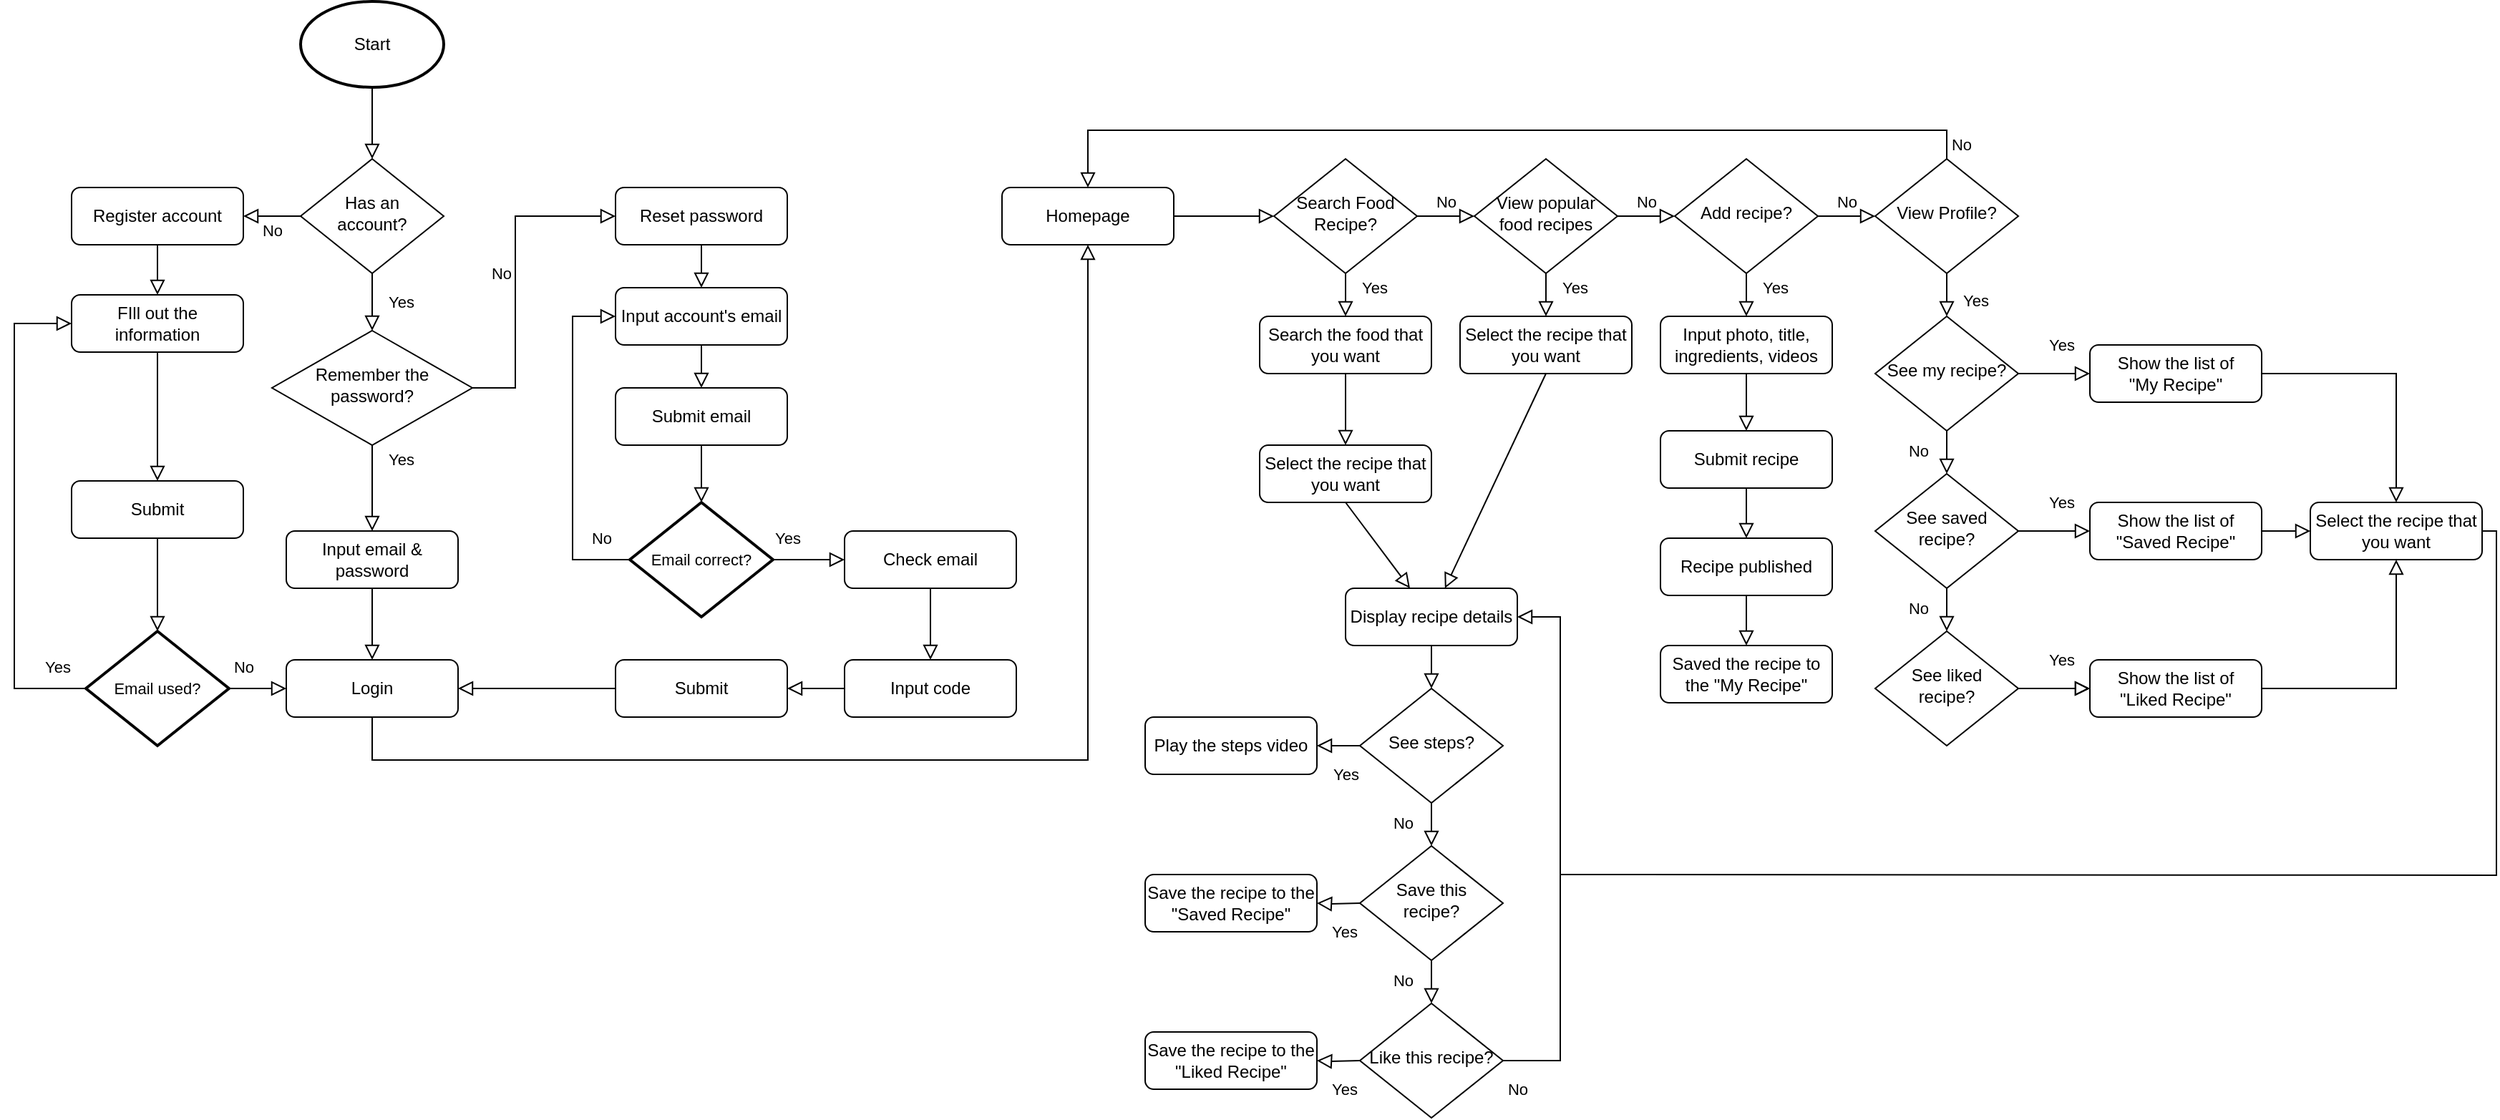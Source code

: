 <mxfile version="22.0.4" type="github">
  <diagram id="C5RBs43oDa-KdzZeNtuy" name="Page-1">
    <mxGraphModel dx="3150" dy="1643" grid="1" gridSize="10" guides="1" tooltips="1" connect="1" arrows="1" fold="1" page="1" pageScale="1" pageWidth="827" pageHeight="1169" math="0" shadow="0">
      <root>
        <mxCell id="WIyWlLk6GJQsqaUBKTNV-0" />
        <mxCell id="WIyWlLk6GJQsqaUBKTNV-1" parent="WIyWlLk6GJQsqaUBKTNV-0" />
        <mxCell id="WIyWlLk6GJQsqaUBKTNV-2" value="" style="rounded=0;html=1;jettySize=auto;orthogonalLoop=1;fontSize=11;endArrow=block;endFill=0;endSize=8;strokeWidth=1;shadow=0;labelBackgroundColor=none;edgeStyle=orthogonalEdgeStyle;exitX=0.5;exitY=1;exitDx=0;exitDy=0;exitPerimeter=0;" parent="WIyWlLk6GJQsqaUBKTNV-1" source="QnkBfAuby-8ETpN3tcD6-1" target="WIyWlLk6GJQsqaUBKTNV-6" edge="1">
          <mxGeometry relative="1" as="geometry">
            <mxPoint x="300" y="120" as="sourcePoint" />
          </mxGeometry>
        </mxCell>
        <mxCell id="WIyWlLk6GJQsqaUBKTNV-4" value="Yes" style="rounded=0;html=1;jettySize=auto;orthogonalLoop=1;fontSize=11;endArrow=block;endFill=0;endSize=8;strokeWidth=1;shadow=0;labelBackgroundColor=none;edgeStyle=orthogonalEdgeStyle;" parent="WIyWlLk6GJQsqaUBKTNV-1" source="WIyWlLk6GJQsqaUBKTNV-6" target="WIyWlLk6GJQsqaUBKTNV-10" edge="1">
          <mxGeometry y="20" relative="1" as="geometry">
            <mxPoint as="offset" />
          </mxGeometry>
        </mxCell>
        <mxCell id="WIyWlLk6GJQsqaUBKTNV-5" value="No" style="edgeStyle=orthogonalEdgeStyle;rounded=0;html=1;jettySize=auto;orthogonalLoop=1;fontSize=11;endArrow=block;endFill=0;endSize=8;strokeWidth=1;shadow=0;labelBackgroundColor=none;" parent="WIyWlLk6GJQsqaUBKTNV-1" source="WIyWlLk6GJQsqaUBKTNV-6" target="WIyWlLk6GJQsqaUBKTNV-7" edge="1">
          <mxGeometry y="10" relative="1" as="geometry">
            <mxPoint as="offset" />
          </mxGeometry>
        </mxCell>
        <mxCell id="WIyWlLk6GJQsqaUBKTNV-6" value="Has an account?" style="rhombus;whiteSpace=wrap;html=1;shadow=0;fontFamily=Helvetica;fontSize=12;align=center;strokeWidth=1;spacing=6;spacingTop=-4;" parent="WIyWlLk6GJQsqaUBKTNV-1" vertex="1">
          <mxGeometry x="250" y="170" width="100" height="80" as="geometry" />
        </mxCell>
        <mxCell id="WIyWlLk6GJQsqaUBKTNV-7" value="Register account" style="rounded=1;whiteSpace=wrap;html=1;fontSize=12;glass=0;strokeWidth=1;shadow=0;" parent="WIyWlLk6GJQsqaUBKTNV-1" vertex="1">
          <mxGeometry x="90" y="190" width="120" height="40" as="geometry" />
        </mxCell>
        <mxCell id="WIyWlLk6GJQsqaUBKTNV-8" value="Yes" style="rounded=0;html=1;jettySize=auto;orthogonalLoop=1;fontSize=11;endArrow=block;endFill=0;endSize=8;strokeWidth=1;shadow=0;labelBackgroundColor=none;edgeStyle=orthogonalEdgeStyle;exitX=0.5;exitY=1;exitDx=0;exitDy=0;" parent="WIyWlLk6GJQsqaUBKTNV-1" source="QnkBfAuby-8ETpN3tcD6-7" target="WIyWlLk6GJQsqaUBKTNV-11" edge="1">
          <mxGeometry x="-1" y="92" relative="1" as="geometry">
            <mxPoint x="-72" y="-90" as="offset" />
            <mxPoint x="300" y="490" as="sourcePoint" />
          </mxGeometry>
        </mxCell>
        <mxCell id="WIyWlLk6GJQsqaUBKTNV-9" value="No" style="edgeStyle=orthogonalEdgeStyle;rounded=0;html=1;jettySize=auto;orthogonalLoop=1;fontSize=11;endArrow=block;endFill=0;endSize=8;strokeWidth=1;shadow=0;labelBackgroundColor=none;entryX=0;entryY=0.5;entryDx=0;entryDy=0;" parent="WIyWlLk6GJQsqaUBKTNV-1" source="WIyWlLk6GJQsqaUBKTNV-10" target="WIyWlLk6GJQsqaUBKTNV-12" edge="1">
          <mxGeometry y="10" relative="1" as="geometry">
            <mxPoint as="offset" />
            <Array as="points">
              <mxPoint x="400" y="330" />
              <mxPoint x="400" y="210" />
            </Array>
          </mxGeometry>
        </mxCell>
        <mxCell id="WIyWlLk6GJQsqaUBKTNV-10" value="Remember the password?" style="rhombus;whiteSpace=wrap;html=1;shadow=0;fontFamily=Helvetica;fontSize=12;align=center;strokeWidth=1;spacing=6;spacingTop=-4;" parent="WIyWlLk6GJQsqaUBKTNV-1" vertex="1">
          <mxGeometry x="230" y="290" width="140" height="80" as="geometry" />
        </mxCell>
        <mxCell id="QnkBfAuby-8ETpN3tcD6-15" style="edgeStyle=orthogonalEdgeStyle;shape=connector;rounded=0;orthogonalLoop=1;jettySize=auto;html=1;shadow=0;labelBackgroundColor=none;strokeColor=default;strokeWidth=1;align=center;verticalAlign=middle;fontFamily=Helvetica;fontSize=11;fontColor=default;endArrow=block;endFill=0;endSize=8;" parent="WIyWlLk6GJQsqaUBKTNV-1" source="WIyWlLk6GJQsqaUBKTNV-11" target="QnkBfAuby-8ETpN3tcD6-14" edge="1">
          <mxGeometry relative="1" as="geometry">
            <Array as="points">
              <mxPoint x="300" y="590" />
              <mxPoint x="800" y="590" />
            </Array>
          </mxGeometry>
        </mxCell>
        <mxCell id="WIyWlLk6GJQsqaUBKTNV-11" value="Login" style="rounded=1;whiteSpace=wrap;html=1;fontSize=12;glass=0;strokeWidth=1;shadow=0;" parent="WIyWlLk6GJQsqaUBKTNV-1" vertex="1">
          <mxGeometry x="240" y="520" width="120" height="40" as="geometry" />
        </mxCell>
        <mxCell id="QnkBfAuby-8ETpN3tcD6-28" style="edgeStyle=orthogonalEdgeStyle;shape=connector;rounded=0;orthogonalLoop=1;jettySize=auto;html=1;exitX=0.5;exitY=1;exitDx=0;exitDy=0;shadow=0;labelBackgroundColor=none;strokeColor=default;strokeWidth=1;align=center;verticalAlign=middle;fontFamily=Helvetica;fontSize=11;fontColor=default;endArrow=block;endFill=0;endSize=8;" parent="WIyWlLk6GJQsqaUBKTNV-1" source="WIyWlLk6GJQsqaUBKTNV-12" target="QnkBfAuby-8ETpN3tcD6-26" edge="1">
          <mxGeometry relative="1" as="geometry" />
        </mxCell>
        <mxCell id="WIyWlLk6GJQsqaUBKTNV-12" value="Reset password" style="rounded=1;whiteSpace=wrap;html=1;fontSize=12;glass=0;strokeWidth=1;shadow=0;" parent="WIyWlLk6GJQsqaUBKTNV-1" vertex="1">
          <mxGeometry x="470" y="190" width="120" height="40" as="geometry" />
        </mxCell>
        <mxCell id="QnkBfAuby-8ETpN3tcD6-1" value="Start" style="strokeWidth=2;html=1;shape=mxgraph.flowchart.start_1;whiteSpace=wrap;" parent="WIyWlLk6GJQsqaUBKTNV-1" vertex="1">
          <mxGeometry x="250" y="60" width="100" height="60" as="geometry" />
        </mxCell>
        <mxCell id="QnkBfAuby-8ETpN3tcD6-4" value="" style="rounded=0;html=1;jettySize=auto;orthogonalLoop=1;fontSize=11;endArrow=block;endFill=0;endSize=8;strokeWidth=1;shadow=0;labelBackgroundColor=none;edgeStyle=orthogonalEdgeStyle;entryX=0.5;entryY=0;entryDx=0;entryDy=0;" parent="WIyWlLk6GJQsqaUBKTNV-1" source="WIyWlLk6GJQsqaUBKTNV-10" target="QnkBfAuby-8ETpN3tcD6-7" edge="1">
          <mxGeometry x="0.333" y="20" relative="1" as="geometry">
            <mxPoint as="offset" />
            <mxPoint x="300" y="370" as="sourcePoint" />
            <mxPoint x="300" y="430" as="targetPoint" />
          </mxGeometry>
        </mxCell>
        <mxCell id="QnkBfAuby-8ETpN3tcD6-5" value="FIll out the information" style="rounded=1;whiteSpace=wrap;html=1;fontSize=12;glass=0;strokeWidth=1;shadow=0;" parent="WIyWlLk6GJQsqaUBKTNV-1" vertex="1">
          <mxGeometry x="90" y="265" width="120" height="40" as="geometry" />
        </mxCell>
        <mxCell id="QnkBfAuby-8ETpN3tcD6-7" value="Input email &amp;amp; password" style="rounded=1;whiteSpace=wrap;html=1;fontSize=12;glass=0;strokeWidth=1;shadow=0;" parent="WIyWlLk6GJQsqaUBKTNV-1" vertex="1">
          <mxGeometry x="240" y="430" width="120" height="40" as="geometry" />
        </mxCell>
        <mxCell id="QnkBfAuby-8ETpN3tcD6-9" value="" style="edgeStyle=orthogonalEdgeStyle;rounded=0;html=1;jettySize=auto;orthogonalLoop=1;fontSize=11;endArrow=block;endFill=0;endSize=8;strokeWidth=1;shadow=0;labelBackgroundColor=none;" parent="WIyWlLk6GJQsqaUBKTNV-1" source="WIyWlLk6GJQsqaUBKTNV-7" target="QnkBfAuby-8ETpN3tcD6-5" edge="1">
          <mxGeometry y="10" relative="1" as="geometry">
            <mxPoint as="offset" />
            <mxPoint x="490" y="220" as="sourcePoint" />
            <mxPoint x="550" y="220" as="targetPoint" />
          </mxGeometry>
        </mxCell>
        <mxCell id="QnkBfAuby-8ETpN3tcD6-10" value="" style="edgeStyle=orthogonalEdgeStyle;rounded=0;html=1;jettySize=auto;orthogonalLoop=1;fontSize=11;endArrow=block;endFill=0;endSize=8;strokeWidth=1;shadow=0;labelBackgroundColor=none;" parent="WIyWlLk6GJQsqaUBKTNV-1" source="QnkBfAuby-8ETpN3tcD6-16" target="QnkBfAuby-8ETpN3tcD6-5" edge="1">
          <mxGeometry y="10" relative="1" as="geometry">
            <mxPoint as="offset" />
            <mxPoint x="-140" y="450" as="sourcePoint" />
            <mxPoint x="-60" y="390" as="targetPoint" />
            <Array as="points">
              <mxPoint x="50" y="540" />
              <mxPoint x="50" y="285" />
            </Array>
          </mxGeometry>
        </mxCell>
        <mxCell id="QnkBfAuby-8ETpN3tcD6-13" style="edgeStyle=orthogonalEdgeStyle;shape=connector;rounded=0;orthogonalLoop=1;jettySize=auto;html=1;exitX=1;exitY=0.5;exitDx=0;exitDy=0;shadow=0;labelBackgroundColor=none;strokeColor=default;strokeWidth=1;align=center;verticalAlign=middle;fontFamily=Helvetica;fontSize=11;fontColor=default;endArrow=block;endFill=0;endSize=8;entryX=0;entryY=0.5;entryDx=0;entryDy=0;exitPerimeter=0;" parent="WIyWlLk6GJQsqaUBKTNV-1" source="QnkBfAuby-8ETpN3tcD6-16" target="WIyWlLk6GJQsqaUBKTNV-11" edge="1">
          <mxGeometry relative="1" as="geometry">
            <mxPoint x="360" y="540" as="targetPoint" />
          </mxGeometry>
        </mxCell>
        <mxCell id="IYtLKer7iQLUhPNdhKc--1" style="edgeStyle=orthogonalEdgeStyle;shape=connector;rounded=0;orthogonalLoop=1;jettySize=auto;html=1;exitX=1;exitY=0.5;exitDx=0;exitDy=0;shadow=0;labelBackgroundColor=none;strokeColor=default;strokeWidth=1;align=center;verticalAlign=middle;fontFamily=Helvetica;fontSize=11;fontColor=default;endArrow=block;endFill=0;endSize=8;" edge="1" parent="WIyWlLk6GJQsqaUBKTNV-1" source="QnkBfAuby-8ETpN3tcD6-14" target="QnkBfAuby-8ETpN3tcD6-46">
          <mxGeometry relative="1" as="geometry" />
        </mxCell>
        <mxCell id="QnkBfAuby-8ETpN3tcD6-14" value="Homepage" style="rounded=1;whiteSpace=wrap;html=1;fontSize=12;glass=0;strokeWidth=1;shadow=0;" parent="WIyWlLk6GJQsqaUBKTNV-1" vertex="1">
          <mxGeometry x="740" y="190" width="120" height="40" as="geometry" />
        </mxCell>
        <mxCell id="QnkBfAuby-8ETpN3tcD6-16" value="Email used?" style="strokeWidth=2;html=1;shape=mxgraph.flowchart.decision;whiteSpace=wrap;fontFamily=Helvetica;fontSize=11;fontColor=default;" parent="WIyWlLk6GJQsqaUBKTNV-1" vertex="1">
          <mxGeometry x="100" y="500" width="100" height="80" as="geometry" />
        </mxCell>
        <mxCell id="QnkBfAuby-8ETpN3tcD6-17" value="" style="edgeStyle=orthogonalEdgeStyle;rounded=0;html=1;jettySize=auto;orthogonalLoop=1;fontSize=11;endArrow=block;endFill=0;endSize=8;strokeWidth=1;shadow=0;labelBackgroundColor=none;exitX=0.5;exitY=1;exitDx=0;exitDy=0;entryX=0.5;entryY=0;entryDx=0;entryDy=0;entryPerimeter=0;" parent="WIyWlLk6GJQsqaUBKTNV-1" source="QnkBfAuby-8ETpN3tcD6-11" target="QnkBfAuby-8ETpN3tcD6-16" edge="1">
          <mxGeometry y="10" relative="1" as="geometry">
            <mxPoint as="offset" />
            <mxPoint x="-20" y="370" as="sourcePoint" />
            <mxPoint x="-20" y="530" as="targetPoint" />
          </mxGeometry>
        </mxCell>
        <mxCell id="QnkBfAuby-8ETpN3tcD6-22" value="" style="edgeStyle=orthogonalEdgeStyle;rounded=0;html=1;jettySize=auto;orthogonalLoop=1;fontSize=11;endArrow=block;endFill=0;endSize=8;strokeWidth=1;shadow=0;labelBackgroundColor=none;exitX=0.5;exitY=1;exitDx=0;exitDy=0;entryX=0.5;entryY=0;entryDx=0;entryDy=0;entryPerimeter=0;" parent="WIyWlLk6GJQsqaUBKTNV-1" source="QnkBfAuby-8ETpN3tcD6-5" target="QnkBfAuby-8ETpN3tcD6-11" edge="1">
          <mxGeometry y="10" relative="1" as="geometry">
            <mxPoint as="offset" />
            <mxPoint x="150" y="305" as="sourcePoint" />
            <mxPoint x="-23" y="620" as="targetPoint" />
          </mxGeometry>
        </mxCell>
        <mxCell id="QnkBfAuby-8ETpN3tcD6-11" value="Submit" style="rounded=1;whiteSpace=wrap;html=1;fontSize=12;glass=0;strokeWidth=1;shadow=0;" parent="WIyWlLk6GJQsqaUBKTNV-1" vertex="1">
          <mxGeometry x="90" y="395" width="120" height="40" as="geometry" />
        </mxCell>
        <mxCell id="QnkBfAuby-8ETpN3tcD6-23" value="No" style="text;html=1;align=center;verticalAlign=middle;resizable=0;points=[];autosize=1;strokeColor=none;fillColor=none;fontSize=11;fontFamily=Helvetica;fontColor=default;" parent="WIyWlLk6GJQsqaUBKTNV-1" vertex="1">
          <mxGeometry x="190" y="510" width="40" height="30" as="geometry" />
        </mxCell>
        <mxCell id="QnkBfAuby-8ETpN3tcD6-24" value="Yes" style="text;html=1;align=center;verticalAlign=middle;resizable=0;points=[];autosize=1;strokeColor=none;fillColor=none;fontSize=11;fontFamily=Helvetica;fontColor=default;" parent="WIyWlLk6GJQsqaUBKTNV-1" vertex="1">
          <mxGeometry x="60" y="510" width="40" height="30" as="geometry" />
        </mxCell>
        <mxCell id="QnkBfAuby-8ETpN3tcD6-29" style="edgeStyle=orthogonalEdgeStyle;shape=connector;rounded=0;orthogonalLoop=1;jettySize=auto;html=1;exitX=0.5;exitY=1;exitDx=0;exitDy=0;entryX=0.5;entryY=0;entryDx=0;entryDy=0;shadow=0;labelBackgroundColor=none;strokeColor=default;strokeWidth=1;align=center;verticalAlign=middle;fontFamily=Helvetica;fontSize=11;fontColor=default;endArrow=block;endFill=0;endSize=8;entryPerimeter=0;" parent="WIyWlLk6GJQsqaUBKTNV-1" source="QnkBfAuby-8ETpN3tcD6-35" target="QnkBfAuby-8ETpN3tcD6-30" edge="1">
          <mxGeometry relative="1" as="geometry">
            <mxPoint x="530" y="340" as="targetPoint" />
          </mxGeometry>
        </mxCell>
        <mxCell id="QnkBfAuby-8ETpN3tcD6-36" style="edgeStyle=orthogonalEdgeStyle;shape=connector;rounded=0;orthogonalLoop=1;jettySize=auto;html=1;exitX=0.5;exitY=1;exitDx=0;exitDy=0;entryX=0.5;entryY=0;entryDx=0;entryDy=0;shadow=0;labelBackgroundColor=none;strokeColor=default;strokeWidth=1;align=center;verticalAlign=middle;fontFamily=Helvetica;fontSize=11;fontColor=default;endArrow=block;endFill=0;endSize=8;" parent="WIyWlLk6GJQsqaUBKTNV-1" source="QnkBfAuby-8ETpN3tcD6-26" target="QnkBfAuby-8ETpN3tcD6-35" edge="1">
          <mxGeometry relative="1" as="geometry" />
        </mxCell>
        <mxCell id="QnkBfAuby-8ETpN3tcD6-26" value="Input account&#39;s email" style="rounded=1;whiteSpace=wrap;html=1;fontSize=12;glass=0;strokeWidth=1;shadow=0;" parent="WIyWlLk6GJQsqaUBKTNV-1" vertex="1">
          <mxGeometry x="470" y="260" width="120" height="40" as="geometry" />
        </mxCell>
        <mxCell id="QnkBfAuby-8ETpN3tcD6-31" style="edgeStyle=orthogonalEdgeStyle;shape=connector;rounded=0;orthogonalLoop=1;jettySize=auto;html=1;exitX=0;exitY=0.5;exitDx=0;exitDy=0;exitPerimeter=0;entryX=0;entryY=0.5;entryDx=0;entryDy=0;shadow=0;labelBackgroundColor=none;strokeColor=default;strokeWidth=1;align=center;verticalAlign=middle;fontFamily=Helvetica;fontSize=11;fontColor=default;endArrow=block;endFill=0;endSize=8;" parent="WIyWlLk6GJQsqaUBKTNV-1" source="QnkBfAuby-8ETpN3tcD6-30" target="QnkBfAuby-8ETpN3tcD6-26" edge="1">
          <mxGeometry relative="1" as="geometry">
            <Array as="points">
              <mxPoint x="440" y="450" />
              <mxPoint x="440" y="280" />
            </Array>
          </mxGeometry>
        </mxCell>
        <mxCell id="QnkBfAuby-8ETpN3tcD6-40" style="edgeStyle=orthogonalEdgeStyle;shape=connector;rounded=0;orthogonalLoop=1;jettySize=auto;html=1;shadow=0;labelBackgroundColor=none;strokeColor=default;strokeWidth=1;align=center;verticalAlign=middle;fontFamily=Helvetica;fontSize=11;fontColor=default;endArrow=block;endFill=0;endSize=8;" parent="WIyWlLk6GJQsqaUBKTNV-1" source="QnkBfAuby-8ETpN3tcD6-30" target="QnkBfAuby-8ETpN3tcD6-37" edge="1">
          <mxGeometry relative="1" as="geometry" />
        </mxCell>
        <mxCell id="QnkBfAuby-8ETpN3tcD6-30" value="Email correct?" style="strokeWidth=2;html=1;shape=mxgraph.flowchart.decision;whiteSpace=wrap;fontFamily=Helvetica;fontSize=11;fontColor=default;" parent="WIyWlLk6GJQsqaUBKTNV-1" vertex="1">
          <mxGeometry x="480" y="410" width="100" height="80" as="geometry" />
        </mxCell>
        <mxCell id="QnkBfAuby-8ETpN3tcD6-33" value="No" style="text;html=1;align=center;verticalAlign=middle;resizable=0;points=[];autosize=1;strokeColor=none;fillColor=none;fontSize=11;fontFamily=Helvetica;fontColor=default;" parent="WIyWlLk6GJQsqaUBKTNV-1" vertex="1">
          <mxGeometry x="440" y="420" width="40" height="30" as="geometry" />
        </mxCell>
        <mxCell id="QnkBfAuby-8ETpN3tcD6-34" value="Yes" style="text;html=1;align=center;verticalAlign=middle;resizable=0;points=[];autosize=1;strokeColor=none;fillColor=none;fontSize=11;fontFamily=Helvetica;fontColor=default;" parent="WIyWlLk6GJQsqaUBKTNV-1" vertex="1">
          <mxGeometry x="570" y="420" width="40" height="30" as="geometry" />
        </mxCell>
        <mxCell id="QnkBfAuby-8ETpN3tcD6-35" value="Submit email" style="rounded=1;whiteSpace=wrap;html=1;fontSize=12;glass=0;strokeWidth=1;shadow=0;" parent="WIyWlLk6GJQsqaUBKTNV-1" vertex="1">
          <mxGeometry x="470" y="330" width="120" height="40" as="geometry" />
        </mxCell>
        <mxCell id="QnkBfAuby-8ETpN3tcD6-41" style="edgeStyle=orthogonalEdgeStyle;shape=connector;rounded=0;orthogonalLoop=1;jettySize=auto;html=1;shadow=0;labelBackgroundColor=none;strokeColor=default;strokeWidth=1;align=center;verticalAlign=middle;fontFamily=Helvetica;fontSize=11;fontColor=default;endArrow=block;endFill=0;endSize=8;" parent="WIyWlLk6GJQsqaUBKTNV-1" source="QnkBfAuby-8ETpN3tcD6-37" target="QnkBfAuby-8ETpN3tcD6-38" edge="1">
          <mxGeometry relative="1" as="geometry" />
        </mxCell>
        <mxCell id="QnkBfAuby-8ETpN3tcD6-37" value="Check email" style="rounded=1;whiteSpace=wrap;html=1;fontSize=12;glass=0;strokeWidth=1;shadow=0;" parent="WIyWlLk6GJQsqaUBKTNV-1" vertex="1">
          <mxGeometry x="630" y="430" width="120" height="40" as="geometry" />
        </mxCell>
        <mxCell id="QnkBfAuby-8ETpN3tcD6-42" style="edgeStyle=orthogonalEdgeStyle;shape=connector;rounded=0;orthogonalLoop=1;jettySize=auto;html=1;shadow=0;labelBackgroundColor=none;strokeColor=default;strokeWidth=1;align=center;verticalAlign=middle;fontFamily=Helvetica;fontSize=11;fontColor=default;endArrow=block;endFill=0;endSize=8;" parent="WIyWlLk6GJQsqaUBKTNV-1" source="QnkBfAuby-8ETpN3tcD6-38" target="QnkBfAuby-8ETpN3tcD6-39" edge="1">
          <mxGeometry relative="1" as="geometry" />
        </mxCell>
        <mxCell id="QnkBfAuby-8ETpN3tcD6-38" value="Input code" style="rounded=1;whiteSpace=wrap;html=1;fontSize=12;glass=0;strokeWidth=1;shadow=0;" parent="WIyWlLk6GJQsqaUBKTNV-1" vertex="1">
          <mxGeometry x="630" y="520" width="120" height="40" as="geometry" />
        </mxCell>
        <mxCell id="QnkBfAuby-8ETpN3tcD6-43" style="edgeStyle=orthogonalEdgeStyle;shape=connector;rounded=0;orthogonalLoop=1;jettySize=auto;html=1;shadow=0;labelBackgroundColor=none;strokeColor=default;strokeWidth=1;align=center;verticalAlign=middle;fontFamily=Helvetica;fontSize=11;fontColor=default;endArrow=block;endFill=0;endSize=8;" parent="WIyWlLk6GJQsqaUBKTNV-1" source="QnkBfAuby-8ETpN3tcD6-39" target="WIyWlLk6GJQsqaUBKTNV-11" edge="1">
          <mxGeometry relative="1" as="geometry" />
        </mxCell>
        <mxCell id="QnkBfAuby-8ETpN3tcD6-39" value="Submit" style="rounded=1;whiteSpace=wrap;html=1;fontSize=12;glass=0;strokeWidth=1;shadow=0;" parent="WIyWlLk6GJQsqaUBKTNV-1" vertex="1">
          <mxGeometry x="470" y="520" width="120" height="40" as="geometry" />
        </mxCell>
        <mxCell id="QnkBfAuby-8ETpN3tcD6-45" value="No" style="rounded=0;html=1;jettySize=auto;orthogonalLoop=1;fontSize=11;endArrow=block;endFill=0;endSize=8;strokeWidth=1;shadow=0;labelBackgroundColor=none;edgeStyle=orthogonalEdgeStyle;" parent="WIyWlLk6GJQsqaUBKTNV-1" source="QnkBfAuby-8ETpN3tcD6-46" target="IYtLKer7iQLUhPNdhKc--2" edge="1">
          <mxGeometry y="10" relative="1" as="geometry">
            <mxPoint as="offset" />
            <mxPoint x="1070" y="210" as="targetPoint" />
          </mxGeometry>
        </mxCell>
        <mxCell id="QnkBfAuby-8ETpN3tcD6-46" value="Search Food Recipe?" style="rhombus;whiteSpace=wrap;html=1;shadow=0;fontFamily=Helvetica;fontSize=12;align=center;strokeWidth=1;spacing=6;spacingTop=-4;" parent="WIyWlLk6GJQsqaUBKTNV-1" vertex="1">
          <mxGeometry x="930" y="170" width="100" height="80" as="geometry" />
        </mxCell>
        <mxCell id="IYtLKer7iQLUhPNdhKc--2" value="View popular food recipes" style="rhombus;whiteSpace=wrap;html=1;shadow=0;fontFamily=Helvetica;fontSize=12;align=center;strokeWidth=1;spacing=6;spacingTop=-4;" vertex="1" parent="WIyWlLk6GJQsqaUBKTNV-1">
          <mxGeometry x="1070" y="170" width="100" height="80" as="geometry" />
        </mxCell>
        <mxCell id="IYtLKer7iQLUhPNdhKc--8" style="shape=connector;rounded=0;orthogonalLoop=1;jettySize=auto;html=1;exitX=0.5;exitY=1;exitDx=0;exitDy=0;shadow=0;labelBackgroundColor=none;strokeColor=default;strokeWidth=1;align=center;verticalAlign=middle;fontFamily=Helvetica;fontSize=11;fontColor=default;endArrow=block;endFill=0;endSize=8;" edge="1" parent="WIyWlLk6GJQsqaUBKTNV-1" source="IYtLKer7iQLUhPNdhKc--18" target="IYtLKer7iQLUhPNdhKc--7">
          <mxGeometry relative="1" as="geometry" />
        </mxCell>
        <mxCell id="IYtLKer7iQLUhPNdhKc--5" value="Search the food that you want" style="rounded=1;whiteSpace=wrap;html=1;fontSize=12;glass=0;strokeWidth=1;shadow=0;" vertex="1" parent="WIyWlLk6GJQsqaUBKTNV-1">
          <mxGeometry x="920" y="280" width="120" height="40" as="geometry" />
        </mxCell>
        <mxCell id="IYtLKer7iQLUhPNdhKc--13" style="edgeStyle=orthogonalEdgeStyle;shape=connector;rounded=0;orthogonalLoop=1;jettySize=auto;html=1;exitX=0.5;exitY=1;exitDx=0;exitDy=0;shadow=0;labelBackgroundColor=none;strokeColor=default;strokeWidth=1;align=center;verticalAlign=middle;fontFamily=Helvetica;fontSize=11;fontColor=default;endArrow=block;endFill=0;endSize=8;" edge="1" parent="WIyWlLk6GJQsqaUBKTNV-1" source="IYtLKer7iQLUhPNdhKc--7" target="IYtLKer7iQLUhPNdhKc--27">
          <mxGeometry relative="1" as="geometry" />
        </mxCell>
        <mxCell id="IYtLKer7iQLUhPNdhKc--7" value="Display recipe details" style="rounded=1;whiteSpace=wrap;html=1;fontSize=12;glass=0;strokeWidth=1;shadow=0;" vertex="1" parent="WIyWlLk6GJQsqaUBKTNV-1">
          <mxGeometry x="980" y="470" width="120" height="40" as="geometry" />
        </mxCell>
        <mxCell id="IYtLKer7iQLUhPNdhKc--11" style="shape=connector;rounded=0;orthogonalLoop=1;jettySize=auto;html=1;exitX=0.5;exitY=1;exitDx=0;exitDy=0;shadow=0;labelBackgroundColor=none;strokeColor=default;strokeWidth=1;align=center;verticalAlign=middle;fontFamily=Helvetica;fontSize=11;fontColor=default;endArrow=block;endFill=0;endSize=8;" edge="1" parent="WIyWlLk6GJQsqaUBKTNV-1" source="IYtLKer7iQLUhPNdhKc--9" target="IYtLKer7iQLUhPNdhKc--7">
          <mxGeometry relative="1" as="geometry" />
        </mxCell>
        <mxCell id="IYtLKer7iQLUhPNdhKc--9" value="Select the recipe that you want" style="rounded=1;whiteSpace=wrap;html=1;fontSize=12;glass=0;strokeWidth=1;shadow=0;" vertex="1" parent="WIyWlLk6GJQsqaUBKTNV-1">
          <mxGeometry x="1060" y="280" width="120" height="40" as="geometry" />
        </mxCell>
        <mxCell id="IYtLKer7iQLUhPNdhKc--12" value="Play the steps video" style="rounded=1;whiteSpace=wrap;html=1;fontSize=12;glass=0;strokeWidth=1;shadow=0;" vertex="1" parent="WIyWlLk6GJQsqaUBKTNV-1">
          <mxGeometry x="840" y="560" width="120" height="40" as="geometry" />
        </mxCell>
        <mxCell id="IYtLKer7iQLUhPNdhKc--14" value="No" style="rounded=0;html=1;jettySize=auto;orthogonalLoop=1;fontSize=11;endArrow=block;endFill=0;endSize=8;strokeWidth=1;shadow=0;labelBackgroundColor=none;edgeStyle=orthogonalEdgeStyle;" edge="1" source="IYtLKer7iQLUhPNdhKc--15" target="IYtLKer7iQLUhPNdhKc--16" parent="WIyWlLk6GJQsqaUBKTNV-1">
          <mxGeometry y="10" relative="1" as="geometry">
            <mxPoint as="offset" />
            <mxPoint x="1350" y="210" as="targetPoint" />
          </mxGeometry>
        </mxCell>
        <mxCell id="IYtLKer7iQLUhPNdhKc--15" value="Add recipe?" style="rhombus;whiteSpace=wrap;html=1;shadow=0;fontFamily=Helvetica;fontSize=12;align=center;strokeWidth=1;spacing=6;spacingTop=-4;" vertex="1" parent="WIyWlLk6GJQsqaUBKTNV-1">
          <mxGeometry x="1210" y="170" width="100" height="80" as="geometry" />
        </mxCell>
        <mxCell id="IYtLKer7iQLUhPNdhKc--16" value="View Profile?" style="rhombus;whiteSpace=wrap;html=1;shadow=0;fontFamily=Helvetica;fontSize=12;align=center;strokeWidth=1;spacing=6;spacingTop=-4;" vertex="1" parent="WIyWlLk6GJQsqaUBKTNV-1">
          <mxGeometry x="1350" y="170" width="100" height="80" as="geometry" />
        </mxCell>
        <mxCell id="IYtLKer7iQLUhPNdhKc--17" value="No" style="rounded=0;html=1;jettySize=auto;orthogonalLoop=1;fontSize=11;endArrow=block;endFill=0;endSize=8;strokeWidth=1;shadow=0;labelBackgroundColor=none;edgeStyle=orthogonalEdgeStyle;" edge="1" parent="WIyWlLk6GJQsqaUBKTNV-1" source="IYtLKer7iQLUhPNdhKc--2" target="IYtLKer7iQLUhPNdhKc--15">
          <mxGeometry y="10" relative="1" as="geometry">
            <mxPoint as="offset" />
            <mxPoint x="1170" y="209.5" as="sourcePoint" />
            <mxPoint x="1210" y="209.5" as="targetPoint" />
          </mxGeometry>
        </mxCell>
        <mxCell id="IYtLKer7iQLUhPNdhKc--19" value="" style="shape=connector;rounded=0;orthogonalLoop=1;jettySize=auto;html=1;exitX=0.5;exitY=1;exitDx=0;exitDy=0;shadow=0;labelBackgroundColor=none;strokeColor=default;strokeWidth=1;align=center;verticalAlign=middle;fontFamily=Helvetica;fontSize=11;fontColor=default;endArrow=block;endFill=0;endSize=8;" edge="1" parent="WIyWlLk6GJQsqaUBKTNV-1" source="IYtLKer7iQLUhPNdhKc--5" target="IYtLKer7iQLUhPNdhKc--18">
          <mxGeometry relative="1" as="geometry">
            <mxPoint x="980" y="320" as="sourcePoint" />
            <mxPoint x="1025" y="380" as="targetPoint" />
          </mxGeometry>
        </mxCell>
        <mxCell id="IYtLKer7iQLUhPNdhKc--18" value="Select the recipe that you want" style="rounded=1;whiteSpace=wrap;html=1;fontSize=12;glass=0;strokeWidth=1;shadow=0;" vertex="1" parent="WIyWlLk6GJQsqaUBKTNV-1">
          <mxGeometry x="920" y="370" width="120" height="40" as="geometry" />
        </mxCell>
        <mxCell id="IYtLKer7iQLUhPNdhKc--20" value="Yes" style="rounded=0;html=1;jettySize=auto;orthogonalLoop=1;fontSize=11;endArrow=block;endFill=0;endSize=8;strokeWidth=1;shadow=0;labelBackgroundColor=none;edgeStyle=orthogonalEdgeStyle;" edge="1" parent="WIyWlLk6GJQsqaUBKTNV-1" source="QnkBfAuby-8ETpN3tcD6-46" target="IYtLKer7iQLUhPNdhKc--5">
          <mxGeometry x="0.2" y="20" relative="1" as="geometry">
            <mxPoint as="offset" />
            <mxPoint x="1040" y="220" as="sourcePoint" />
            <mxPoint x="1080" y="220" as="targetPoint" />
          </mxGeometry>
        </mxCell>
        <mxCell id="IYtLKer7iQLUhPNdhKc--21" value="Yes" style="rounded=0;html=1;jettySize=auto;orthogonalLoop=1;fontSize=11;endArrow=block;endFill=0;endSize=8;strokeWidth=1;shadow=0;labelBackgroundColor=none;edgeStyle=orthogonalEdgeStyle;" edge="1" parent="WIyWlLk6GJQsqaUBKTNV-1" source="IYtLKer7iQLUhPNdhKc--2" target="IYtLKer7iQLUhPNdhKc--9">
          <mxGeometry x="0.2" y="20" relative="1" as="geometry">
            <mxPoint as="offset" />
            <mxPoint x="990" y="260" as="sourcePoint" />
            <mxPoint x="990" y="290" as="targetPoint" />
          </mxGeometry>
        </mxCell>
        <mxCell id="IYtLKer7iQLUhPNdhKc--22" value="Yes" style="rounded=0;html=1;jettySize=auto;orthogonalLoop=1;fontSize=11;endArrow=block;endFill=0;endSize=8;strokeWidth=1;shadow=0;labelBackgroundColor=none;edgeStyle=orthogonalEdgeStyle;" edge="1" target="IYtLKer7iQLUhPNdhKc--23" parent="WIyWlLk6GJQsqaUBKTNV-1" source="IYtLKer7iQLUhPNdhKc--15">
          <mxGeometry x="0.2" y="20" relative="1" as="geometry">
            <mxPoint as="offset" />
            <mxPoint x="1260" y="250" as="sourcePoint" />
            <mxPoint x="1130" y="290" as="targetPoint" />
          </mxGeometry>
        </mxCell>
        <mxCell id="IYtLKer7iQLUhPNdhKc--26" style="edgeStyle=orthogonalEdgeStyle;shape=connector;rounded=0;orthogonalLoop=1;jettySize=auto;html=1;exitX=0.5;exitY=1;exitDx=0;exitDy=0;shadow=0;labelBackgroundColor=none;strokeColor=default;strokeWidth=1;align=center;verticalAlign=middle;fontFamily=Helvetica;fontSize=11;fontColor=default;endArrow=block;endFill=0;endSize=8;" edge="1" parent="WIyWlLk6GJQsqaUBKTNV-1" source="IYtLKer7iQLUhPNdhKc--23" target="IYtLKer7iQLUhPNdhKc--25">
          <mxGeometry relative="1" as="geometry" />
        </mxCell>
        <mxCell id="IYtLKer7iQLUhPNdhKc--23" value="Input photo, title, ingredients, videos" style="rounded=1;whiteSpace=wrap;html=1;fontSize=12;glass=0;strokeWidth=1;shadow=0;" vertex="1" parent="WIyWlLk6GJQsqaUBKTNV-1">
          <mxGeometry x="1200" y="280" width="120" height="40" as="geometry" />
        </mxCell>
        <mxCell id="IYtLKer7iQLUhPNdhKc--42" style="edgeStyle=orthogonalEdgeStyle;shape=connector;rounded=0;orthogonalLoop=1;jettySize=auto;html=1;exitX=0.5;exitY=1;exitDx=0;exitDy=0;shadow=0;labelBackgroundColor=none;strokeColor=default;strokeWidth=1;align=center;verticalAlign=middle;fontFamily=Helvetica;fontSize=11;fontColor=default;endArrow=block;endFill=0;endSize=8;" edge="1" parent="WIyWlLk6GJQsqaUBKTNV-1" source="IYtLKer7iQLUhPNdhKc--25" target="IYtLKer7iQLUhPNdhKc--43">
          <mxGeometry relative="1" as="geometry" />
        </mxCell>
        <mxCell id="IYtLKer7iQLUhPNdhKc--25" value="Submit recipe" style="rounded=1;whiteSpace=wrap;html=1;fontSize=12;glass=0;strokeWidth=1;shadow=0;" vertex="1" parent="WIyWlLk6GJQsqaUBKTNV-1">
          <mxGeometry x="1200" y="360" width="120" height="40" as="geometry" />
        </mxCell>
        <mxCell id="IYtLKer7iQLUhPNdhKc--27" value="See steps?" style="rhombus;whiteSpace=wrap;html=1;shadow=0;fontFamily=Helvetica;fontSize=12;align=center;strokeWidth=1;spacing=6;spacingTop=-4;" vertex="1" parent="WIyWlLk6GJQsqaUBKTNV-1">
          <mxGeometry x="990" y="540" width="100" height="80" as="geometry" />
        </mxCell>
        <mxCell id="IYtLKer7iQLUhPNdhKc--30" value="No" style="rounded=0;html=1;jettySize=auto;orthogonalLoop=1;fontSize=11;endArrow=block;endFill=0;endSize=8;strokeWidth=1;shadow=0;labelBackgroundColor=none;edgeStyle=orthogonalEdgeStyle;" edge="1" parent="WIyWlLk6GJQsqaUBKTNV-1" source="IYtLKer7iQLUhPNdhKc--27" target="IYtLKer7iQLUhPNdhKc--31">
          <mxGeometry x="0.012" y="20" relative="1" as="geometry">
            <mxPoint y="-1" as="offset" />
            <mxPoint x="1040" y="220" as="sourcePoint" />
            <mxPoint x="1040" y="660" as="targetPoint" />
          </mxGeometry>
        </mxCell>
        <mxCell id="IYtLKer7iQLUhPNdhKc--31" value="Save this recipe?" style="rhombus;whiteSpace=wrap;html=1;shadow=0;fontFamily=Helvetica;fontSize=12;align=center;strokeWidth=1;spacing=6;spacingTop=-4;" vertex="1" parent="WIyWlLk6GJQsqaUBKTNV-1">
          <mxGeometry x="990" y="650" width="100" height="80" as="geometry" />
        </mxCell>
        <mxCell id="IYtLKer7iQLUhPNdhKc--32" value="No" style="rounded=0;html=1;jettySize=auto;orthogonalLoop=1;fontSize=11;endArrow=block;endFill=0;endSize=8;strokeWidth=1;shadow=0;labelBackgroundColor=none;edgeStyle=orthogonalEdgeStyle;" edge="1" source="IYtLKer7iQLUhPNdhKc--31" parent="WIyWlLk6GJQsqaUBKTNV-1" target="IYtLKer7iQLUhPNdhKc--33">
          <mxGeometry x="0.012" y="20" relative="1" as="geometry">
            <mxPoint y="-1" as="offset" />
            <mxPoint x="1040" y="340" as="sourcePoint" />
            <mxPoint x="1040" y="780" as="targetPoint" />
          </mxGeometry>
        </mxCell>
        <mxCell id="IYtLKer7iQLUhPNdhKc--33" value="Like this recipe?" style="rhombus;whiteSpace=wrap;html=1;shadow=0;fontFamily=Helvetica;fontSize=12;align=center;strokeWidth=1;spacing=6;spacingTop=-4;" vertex="1" parent="WIyWlLk6GJQsqaUBKTNV-1">
          <mxGeometry x="990" y="760" width="100" height="80" as="geometry" />
        </mxCell>
        <mxCell id="IYtLKer7iQLUhPNdhKc--34" value="Yes" style="rounded=0;html=1;jettySize=auto;orthogonalLoop=1;fontSize=11;endArrow=block;endFill=0;endSize=8;strokeWidth=1;shadow=0;labelBackgroundColor=none;edgeStyle=orthogonalEdgeStyle;" edge="1" parent="WIyWlLk6GJQsqaUBKTNV-1" source="IYtLKer7iQLUhPNdhKc--27" target="IYtLKer7iQLUhPNdhKc--12">
          <mxGeometry x="0.2" y="20" relative="1" as="geometry">
            <mxPoint as="offset" />
            <mxPoint x="990" y="260" as="sourcePoint" />
            <mxPoint x="990" y="290" as="targetPoint" />
          </mxGeometry>
        </mxCell>
        <mxCell id="IYtLKer7iQLUhPNdhKc--35" value="Save the recipe to the &quot;Saved Recipe&quot;" style="rounded=1;whiteSpace=wrap;html=1;fontSize=12;glass=0;strokeWidth=1;shadow=0;" vertex="1" parent="WIyWlLk6GJQsqaUBKTNV-1">
          <mxGeometry x="840" y="670" width="120" height="40" as="geometry" />
        </mxCell>
        <mxCell id="IYtLKer7iQLUhPNdhKc--36" value="Yes" style="rounded=0;html=1;jettySize=auto;orthogonalLoop=1;fontSize=11;endArrow=block;endFill=0;endSize=8;strokeWidth=1;shadow=0;labelBackgroundColor=none;edgeStyle=orthogonalEdgeStyle;" edge="1" target="IYtLKer7iQLUhPNdhKc--35" parent="WIyWlLk6GJQsqaUBKTNV-1">
          <mxGeometry x="-0.312" y="20" relative="1" as="geometry">
            <mxPoint x="-1" as="offset" />
            <mxPoint x="990" y="690" as="sourcePoint" />
            <mxPoint x="990" y="400" as="targetPoint" />
          </mxGeometry>
        </mxCell>
        <mxCell id="IYtLKer7iQLUhPNdhKc--37" value="Save the recipe to the &quot;Liked Recipe&quot;" style="rounded=1;whiteSpace=wrap;html=1;fontSize=12;glass=0;strokeWidth=1;shadow=0;" vertex="1" parent="WIyWlLk6GJQsqaUBKTNV-1">
          <mxGeometry x="840" y="780" width="120" height="40" as="geometry" />
        </mxCell>
        <mxCell id="IYtLKer7iQLUhPNdhKc--38" value="Yes" style="rounded=0;html=1;jettySize=auto;orthogonalLoop=1;fontSize=11;endArrow=block;endFill=0;endSize=8;strokeWidth=1;shadow=0;labelBackgroundColor=none;edgeStyle=orthogonalEdgeStyle;" edge="1" target="IYtLKer7iQLUhPNdhKc--37" parent="WIyWlLk6GJQsqaUBKTNV-1">
          <mxGeometry x="-0.312" y="20" relative="1" as="geometry">
            <mxPoint x="-1" as="offset" />
            <mxPoint x="990" y="800" as="sourcePoint" />
            <mxPoint x="990" y="510" as="targetPoint" />
          </mxGeometry>
        </mxCell>
        <mxCell id="IYtLKer7iQLUhPNdhKc--39" value="No" style="rounded=0;html=1;jettySize=auto;orthogonalLoop=1;fontSize=11;endArrow=block;endFill=0;endSize=8;strokeWidth=1;shadow=0;labelBackgroundColor=none;edgeStyle=orthogonalEdgeStyle;entryX=1;entryY=0.5;entryDx=0;entryDy=0;exitX=1;exitY=0.5;exitDx=0;exitDy=0;" edge="1" parent="WIyWlLk6GJQsqaUBKTNV-1" source="IYtLKer7iQLUhPNdhKc--33" target="IYtLKer7iQLUhPNdhKc--7">
          <mxGeometry x="-0.947" y="-20" relative="1" as="geometry">
            <mxPoint as="offset" />
            <mxPoint x="1050" y="740" as="sourcePoint" />
            <mxPoint x="1050" y="770" as="targetPoint" />
            <Array as="points">
              <mxPoint x="1130" y="800" />
              <mxPoint x="1130" y="490" />
            </Array>
          </mxGeometry>
        </mxCell>
        <mxCell id="IYtLKer7iQLUhPNdhKc--40" value="Saved the recipe to the &quot;My Recipe&quot;" style="rounded=1;whiteSpace=wrap;html=1;fontSize=12;glass=0;strokeWidth=1;shadow=0;" vertex="1" parent="WIyWlLk6GJQsqaUBKTNV-1">
          <mxGeometry x="1200" y="510" width="120" height="40" as="geometry" />
        </mxCell>
        <mxCell id="IYtLKer7iQLUhPNdhKc--44" style="edgeStyle=orthogonalEdgeStyle;shape=connector;rounded=0;orthogonalLoop=1;jettySize=auto;html=1;exitX=0.5;exitY=1;exitDx=0;exitDy=0;shadow=0;labelBackgroundColor=none;strokeColor=default;strokeWidth=1;align=center;verticalAlign=middle;fontFamily=Helvetica;fontSize=11;fontColor=default;endArrow=block;endFill=0;endSize=8;" edge="1" parent="WIyWlLk6GJQsqaUBKTNV-1" source="IYtLKer7iQLUhPNdhKc--43" target="IYtLKer7iQLUhPNdhKc--40">
          <mxGeometry relative="1" as="geometry" />
        </mxCell>
        <mxCell id="IYtLKer7iQLUhPNdhKc--43" value="Recipe published" style="rounded=1;whiteSpace=wrap;html=1;fontSize=12;glass=0;strokeWidth=1;shadow=0;" vertex="1" parent="WIyWlLk6GJQsqaUBKTNV-1">
          <mxGeometry x="1200" y="435" width="120" height="40" as="geometry" />
        </mxCell>
        <mxCell id="IYtLKer7iQLUhPNdhKc--45" value="No" style="rounded=0;html=1;jettySize=auto;orthogonalLoop=1;fontSize=11;endArrow=block;endFill=0;endSize=8;strokeWidth=1;shadow=0;labelBackgroundColor=none;edgeStyle=orthogonalEdgeStyle;entryX=0.5;entryY=0;entryDx=0;entryDy=0;exitX=0.5;exitY=0;exitDx=0;exitDy=0;" edge="1" parent="WIyWlLk6GJQsqaUBKTNV-1" source="IYtLKer7iQLUhPNdhKc--16" target="QnkBfAuby-8ETpN3tcD6-14">
          <mxGeometry x="-0.97" y="-10" relative="1" as="geometry">
            <mxPoint as="offset" />
            <mxPoint x="1320" y="220" as="sourcePoint" />
            <mxPoint x="1360" y="220" as="targetPoint" />
          </mxGeometry>
        </mxCell>
        <mxCell id="IYtLKer7iQLUhPNdhKc--47" value="Yes" style="rounded=0;html=1;jettySize=auto;orthogonalLoop=1;fontSize=11;endArrow=block;endFill=0;endSize=8;strokeWidth=1;shadow=0;labelBackgroundColor=none;edgeStyle=orthogonalEdgeStyle;" edge="1" parent="WIyWlLk6GJQsqaUBKTNV-1" source="IYtLKer7iQLUhPNdhKc--16">
          <mxGeometry x="0.2" y="20" relative="1" as="geometry">
            <mxPoint as="offset" />
            <mxPoint x="1270" y="260" as="sourcePoint" />
            <mxPoint x="1400" y="280" as="targetPoint" />
          </mxGeometry>
        </mxCell>
        <mxCell id="IYtLKer7iQLUhPNdhKc--62" style="edgeStyle=orthogonalEdgeStyle;shape=connector;rounded=0;orthogonalLoop=1;jettySize=auto;html=1;exitX=1;exitY=0.5;exitDx=0;exitDy=0;shadow=0;labelBackgroundColor=none;strokeColor=default;strokeWidth=1;align=center;verticalAlign=middle;fontFamily=Helvetica;fontSize=11;fontColor=default;endArrow=block;endFill=0;endSize=8;" edge="1" parent="WIyWlLk6GJQsqaUBKTNV-1" source="IYtLKer7iQLUhPNdhKc--48" target="IYtLKer7iQLUhPNdhKc--60">
          <mxGeometry relative="1" as="geometry" />
        </mxCell>
        <mxCell id="IYtLKer7iQLUhPNdhKc--48" value="Show the list of &lt;br&gt;&quot;My Recipe&quot;" style="rounded=1;whiteSpace=wrap;html=1;fontSize=12;glass=0;strokeWidth=1;shadow=0;" vertex="1" parent="WIyWlLk6GJQsqaUBKTNV-1">
          <mxGeometry x="1500" y="300" width="120" height="40" as="geometry" />
        </mxCell>
        <mxCell id="IYtLKer7iQLUhPNdhKc--49" value="See my recipe?" style="rhombus;whiteSpace=wrap;html=1;shadow=0;fontFamily=Helvetica;fontSize=12;align=center;strokeWidth=1;spacing=6;spacingTop=-4;" vertex="1" parent="WIyWlLk6GJQsqaUBKTNV-1">
          <mxGeometry x="1350" y="280" width="100" height="80" as="geometry" />
        </mxCell>
        <mxCell id="IYtLKer7iQLUhPNdhKc--50" value="No" style="rounded=0;html=1;jettySize=auto;orthogonalLoop=1;fontSize=11;endArrow=block;endFill=0;endSize=8;strokeWidth=1;shadow=0;labelBackgroundColor=none;edgeStyle=orthogonalEdgeStyle;" edge="1" source="IYtLKer7iQLUhPNdhKc--49" target="IYtLKer7iQLUhPNdhKc--51" parent="WIyWlLk6GJQsqaUBKTNV-1">
          <mxGeometry x="0.012" y="20" relative="1" as="geometry">
            <mxPoint y="-1" as="offset" />
            <mxPoint x="1400" y="-40" as="sourcePoint" />
            <mxPoint x="1400" y="400" as="targetPoint" />
          </mxGeometry>
        </mxCell>
        <mxCell id="IYtLKer7iQLUhPNdhKc--51" value="See saved recipe?" style="rhombus;whiteSpace=wrap;html=1;shadow=0;fontFamily=Helvetica;fontSize=12;align=center;strokeWidth=1;spacing=6;spacingTop=-4;" vertex="1" parent="WIyWlLk6GJQsqaUBKTNV-1">
          <mxGeometry x="1350" y="390" width="100" height="80" as="geometry" />
        </mxCell>
        <mxCell id="IYtLKer7iQLUhPNdhKc--52" value="No" style="rounded=0;html=1;jettySize=auto;orthogonalLoop=1;fontSize=11;endArrow=block;endFill=0;endSize=8;strokeWidth=1;shadow=0;labelBackgroundColor=none;edgeStyle=orthogonalEdgeStyle;" edge="1" source="IYtLKer7iQLUhPNdhKc--51" target="IYtLKer7iQLUhPNdhKc--53" parent="WIyWlLk6GJQsqaUBKTNV-1">
          <mxGeometry x="0.012" y="20" relative="1" as="geometry">
            <mxPoint y="-1" as="offset" />
            <mxPoint x="1400" y="80" as="sourcePoint" />
            <mxPoint x="1400" y="520" as="targetPoint" />
          </mxGeometry>
        </mxCell>
        <mxCell id="IYtLKer7iQLUhPNdhKc--59" value="" style="edgeStyle=orthogonalEdgeStyle;shape=connector;rounded=0;orthogonalLoop=1;jettySize=auto;html=1;shadow=0;labelBackgroundColor=none;strokeColor=default;strokeWidth=1;align=center;verticalAlign=middle;fontFamily=Helvetica;fontSize=11;fontColor=default;endArrow=block;endFill=0;endSize=8;" edge="1" parent="WIyWlLk6GJQsqaUBKTNV-1" source="IYtLKer7iQLUhPNdhKc--53" target="IYtLKer7iQLUhPNdhKc--57">
          <mxGeometry relative="1" as="geometry" />
        </mxCell>
        <mxCell id="IYtLKer7iQLUhPNdhKc--53" value="See liked recipe?" style="rhombus;whiteSpace=wrap;html=1;shadow=0;fontFamily=Helvetica;fontSize=12;align=center;strokeWidth=1;spacing=6;spacingTop=-4;" vertex="1" parent="WIyWlLk6GJQsqaUBKTNV-1">
          <mxGeometry x="1350" y="500" width="100" height="80" as="geometry" />
        </mxCell>
        <mxCell id="IYtLKer7iQLUhPNdhKc--54" value="Yes" style="rounded=0;html=1;jettySize=auto;orthogonalLoop=1;fontSize=11;endArrow=block;endFill=0;endSize=8;strokeWidth=1;shadow=0;labelBackgroundColor=none;edgeStyle=orthogonalEdgeStyle;" edge="1" source="IYtLKer7iQLUhPNdhKc--49" target="IYtLKer7iQLUhPNdhKc--48" parent="WIyWlLk6GJQsqaUBKTNV-1">
          <mxGeometry x="0.2" y="20" relative="1" as="geometry">
            <mxPoint as="offset" />
            <mxPoint x="1350" as="sourcePoint" />
            <mxPoint x="1350" y="30" as="targetPoint" />
          </mxGeometry>
        </mxCell>
        <mxCell id="IYtLKer7iQLUhPNdhKc--61" style="edgeStyle=orthogonalEdgeStyle;shape=connector;rounded=0;orthogonalLoop=1;jettySize=auto;html=1;exitX=1;exitY=0.5;exitDx=0;exitDy=0;shadow=0;labelBackgroundColor=none;strokeColor=default;strokeWidth=1;align=center;verticalAlign=middle;fontFamily=Helvetica;fontSize=11;fontColor=default;endArrow=block;endFill=0;endSize=8;" edge="1" parent="WIyWlLk6GJQsqaUBKTNV-1" source="IYtLKer7iQLUhPNdhKc--55" target="IYtLKer7iQLUhPNdhKc--60">
          <mxGeometry relative="1" as="geometry" />
        </mxCell>
        <mxCell id="IYtLKer7iQLUhPNdhKc--55" value="Show the list of&lt;br style=&quot;border-color: var(--border-color);&quot;&gt;&quot;Saved Recipe&quot;" style="rounded=1;whiteSpace=wrap;html=1;fontSize=12;glass=0;strokeWidth=1;shadow=0;" vertex="1" parent="WIyWlLk6GJQsqaUBKTNV-1">
          <mxGeometry x="1500" y="410" width="120" height="40" as="geometry" />
        </mxCell>
        <mxCell id="IYtLKer7iQLUhPNdhKc--56" value="Yes" style="rounded=0;html=1;jettySize=auto;orthogonalLoop=1;fontSize=11;endArrow=block;endFill=0;endSize=8;strokeWidth=1;shadow=0;labelBackgroundColor=none;edgeStyle=orthogonalEdgeStyle;" edge="1" target="IYtLKer7iQLUhPNdhKc--55" parent="WIyWlLk6GJQsqaUBKTNV-1" source="IYtLKer7iQLUhPNdhKc--51">
          <mxGeometry x="0.2" y="20" relative="1" as="geometry">
            <mxPoint as="offset" />
            <mxPoint x="1350" y="430" as="sourcePoint" />
            <mxPoint x="1350" y="140" as="targetPoint" />
          </mxGeometry>
        </mxCell>
        <mxCell id="IYtLKer7iQLUhPNdhKc--63" style="edgeStyle=orthogonalEdgeStyle;shape=connector;rounded=0;orthogonalLoop=1;jettySize=auto;html=1;exitX=1;exitY=0.5;exitDx=0;exitDy=0;shadow=0;labelBackgroundColor=none;strokeColor=default;strokeWidth=1;align=center;verticalAlign=middle;fontFamily=Helvetica;fontSize=11;fontColor=default;endArrow=block;endFill=0;endSize=8;" edge="1" parent="WIyWlLk6GJQsqaUBKTNV-1" source="IYtLKer7iQLUhPNdhKc--57" target="IYtLKer7iQLUhPNdhKc--60">
          <mxGeometry relative="1" as="geometry" />
        </mxCell>
        <mxCell id="IYtLKer7iQLUhPNdhKc--57" value="Show the list of&lt;br style=&quot;border-color: var(--border-color);&quot;&gt;&quot;Liked Recipe&quot;" style="rounded=1;whiteSpace=wrap;html=1;fontSize=12;glass=0;strokeWidth=1;shadow=0;" vertex="1" parent="WIyWlLk6GJQsqaUBKTNV-1">
          <mxGeometry x="1500" y="520" width="120" height="40" as="geometry" />
        </mxCell>
        <mxCell id="IYtLKer7iQLUhPNdhKc--58" value="Yes" style="rounded=0;html=1;jettySize=auto;orthogonalLoop=1;fontSize=11;endArrow=block;endFill=0;endSize=8;strokeWidth=1;shadow=0;labelBackgroundColor=none;edgeStyle=orthogonalEdgeStyle;" edge="1" target="IYtLKer7iQLUhPNdhKc--57" parent="WIyWlLk6GJQsqaUBKTNV-1" source="IYtLKer7iQLUhPNdhKc--53">
          <mxGeometry x="0.2" y="20" relative="1" as="geometry">
            <mxPoint as="offset" />
            <mxPoint x="1350" y="540" as="sourcePoint" />
            <mxPoint x="1350" y="250" as="targetPoint" />
          </mxGeometry>
        </mxCell>
        <mxCell id="IYtLKer7iQLUhPNdhKc--60" value="Select the recipe that you want" style="rounded=1;whiteSpace=wrap;html=1;fontSize=12;glass=0;strokeWidth=1;shadow=0;" vertex="1" parent="WIyWlLk6GJQsqaUBKTNV-1">
          <mxGeometry x="1654" y="410" width="120" height="40" as="geometry" />
        </mxCell>
        <mxCell id="IYtLKer7iQLUhPNdhKc--65" value="" style="endArrow=none;html=1;rounded=0;shadow=0;labelBackgroundColor=none;strokeColor=default;strokeWidth=1;align=center;verticalAlign=middle;fontFamily=Helvetica;fontSize=11;fontColor=default;endSize=8;shape=connector;entryX=1;entryY=0.5;entryDx=0;entryDy=0;edgeStyle=orthogonalEdgeStyle;" edge="1" parent="WIyWlLk6GJQsqaUBKTNV-1" target="IYtLKer7iQLUhPNdhKc--60">
          <mxGeometry width="50" height="50" relative="1" as="geometry">
            <mxPoint x="1130" y="670" as="sourcePoint" />
            <mxPoint x="1510" y="660" as="targetPoint" />
          </mxGeometry>
        </mxCell>
      </root>
    </mxGraphModel>
  </diagram>
</mxfile>
